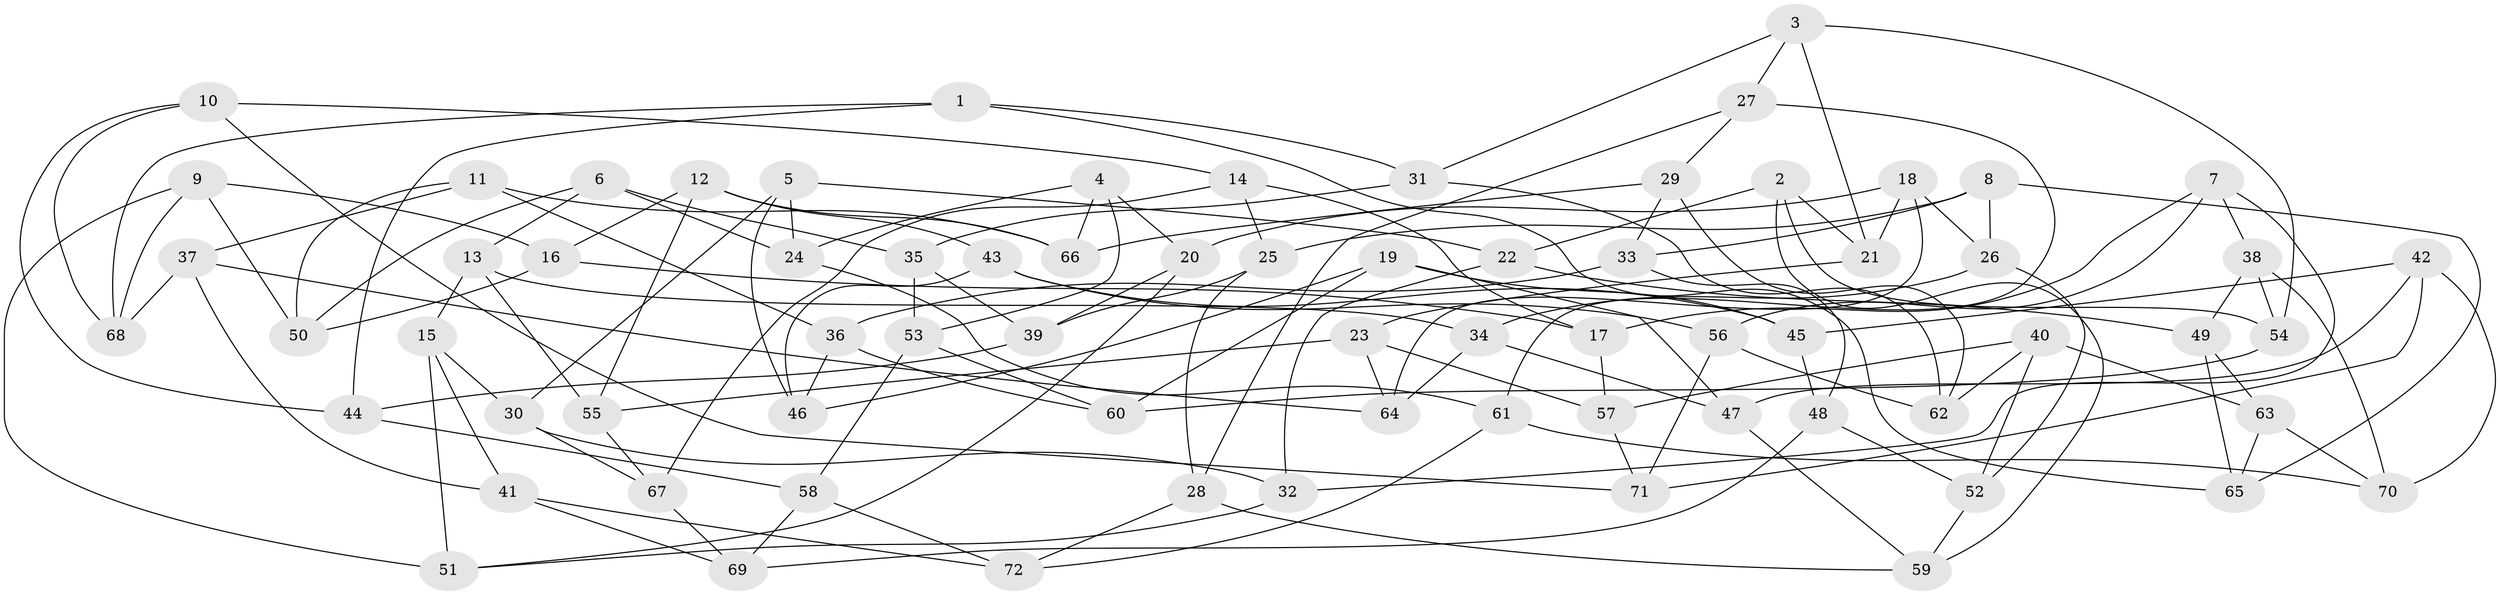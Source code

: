 // Generated by graph-tools (version 1.1) at 2025/16/03/09/25 04:16:40]
// undirected, 72 vertices, 144 edges
graph export_dot {
graph [start="1"]
  node [color=gray90,style=filled];
  1;
  2;
  3;
  4;
  5;
  6;
  7;
  8;
  9;
  10;
  11;
  12;
  13;
  14;
  15;
  16;
  17;
  18;
  19;
  20;
  21;
  22;
  23;
  24;
  25;
  26;
  27;
  28;
  29;
  30;
  31;
  32;
  33;
  34;
  35;
  36;
  37;
  38;
  39;
  40;
  41;
  42;
  43;
  44;
  45;
  46;
  47;
  48;
  49;
  50;
  51;
  52;
  53;
  54;
  55;
  56;
  57;
  58;
  59;
  60;
  61;
  62;
  63;
  64;
  65;
  66;
  67;
  68;
  69;
  70;
  71;
  72;
  1 -- 31;
  1 -- 65;
  1 -- 44;
  1 -- 68;
  2 -- 54;
  2 -- 22;
  2 -- 21;
  2 -- 59;
  3 -- 27;
  3 -- 21;
  3 -- 54;
  3 -- 31;
  4 -- 20;
  4 -- 53;
  4 -- 66;
  4 -- 24;
  5 -- 30;
  5 -- 22;
  5 -- 46;
  5 -- 24;
  6 -- 35;
  6 -- 50;
  6 -- 13;
  6 -- 24;
  7 -- 32;
  7 -- 17;
  7 -- 38;
  7 -- 56;
  8 -- 33;
  8 -- 25;
  8 -- 26;
  8 -- 65;
  9 -- 50;
  9 -- 68;
  9 -- 16;
  9 -- 51;
  10 -- 68;
  10 -- 14;
  10 -- 44;
  10 -- 71;
  11 -- 37;
  11 -- 66;
  11 -- 36;
  11 -- 50;
  12 -- 16;
  12 -- 43;
  12 -- 66;
  12 -- 55;
  13 -- 15;
  13 -- 34;
  13 -- 55;
  14 -- 67;
  14 -- 25;
  14 -- 17;
  15 -- 30;
  15 -- 51;
  15 -- 41;
  16 -- 50;
  16 -- 17;
  17 -- 57;
  18 -- 20;
  18 -- 26;
  18 -- 64;
  18 -- 21;
  19 -- 60;
  19 -- 47;
  19 -- 45;
  19 -- 46;
  20 -- 39;
  20 -- 51;
  21 -- 23;
  22 -- 32;
  22 -- 49;
  23 -- 55;
  23 -- 57;
  23 -- 64;
  24 -- 61;
  25 -- 39;
  25 -- 28;
  26 -- 52;
  26 -- 34;
  27 -- 29;
  27 -- 61;
  27 -- 28;
  28 -- 72;
  28 -- 59;
  29 -- 33;
  29 -- 62;
  29 -- 66;
  30 -- 32;
  30 -- 67;
  31 -- 35;
  31 -- 62;
  32 -- 51;
  33 -- 36;
  33 -- 48;
  34 -- 64;
  34 -- 47;
  35 -- 53;
  35 -- 39;
  36 -- 46;
  36 -- 60;
  37 -- 68;
  37 -- 41;
  37 -- 64;
  38 -- 54;
  38 -- 70;
  38 -- 49;
  39 -- 44;
  40 -- 57;
  40 -- 52;
  40 -- 63;
  40 -- 62;
  41 -- 72;
  41 -- 69;
  42 -- 47;
  42 -- 71;
  42 -- 45;
  42 -- 70;
  43 -- 45;
  43 -- 56;
  43 -- 46;
  44 -- 58;
  45 -- 48;
  47 -- 59;
  48 -- 69;
  48 -- 52;
  49 -- 65;
  49 -- 63;
  52 -- 59;
  53 -- 58;
  53 -- 60;
  54 -- 60;
  55 -- 67;
  56 -- 71;
  56 -- 62;
  57 -- 71;
  58 -- 69;
  58 -- 72;
  61 -- 70;
  61 -- 72;
  63 -- 70;
  63 -- 65;
  67 -- 69;
}
